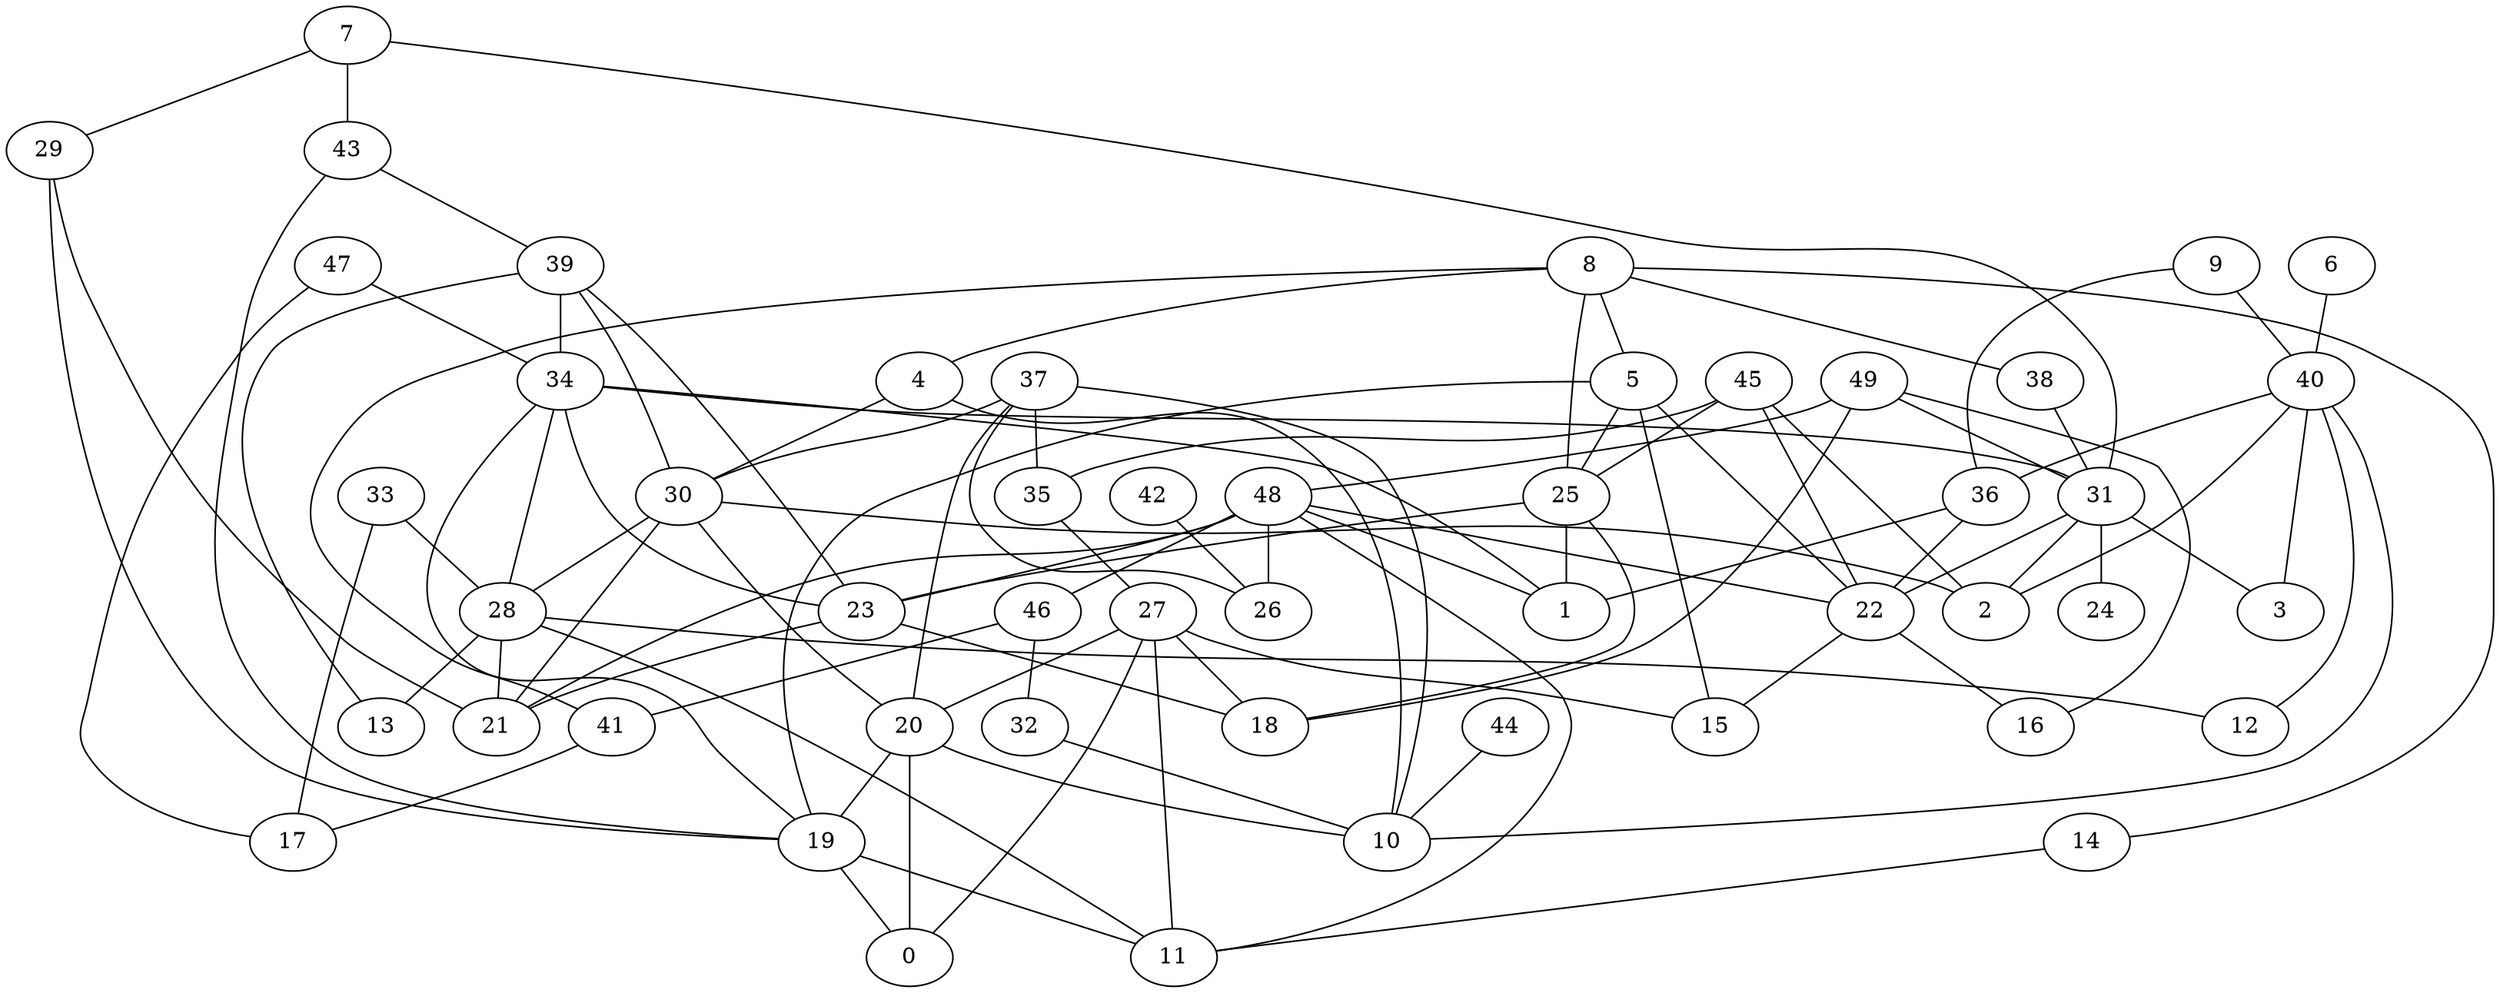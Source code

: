 digraph GG_graph {

subgraph G_graph {
edge [color = black]
"29" -> "19" [dir = none]
"35" -> "27" [dir = none]
"27" -> "20" [dir = none]
"46" -> "41" [dir = none]
"38" -> "31" [dir = none]
"20" -> "0" [dir = none]
"20" -> "10" [dir = none]
"4" -> "10" [dir = none]
"43" -> "39" [dir = none]
"47" -> "17" [dir = none]
"47" -> "34" [dir = none]
"36" -> "22" [dir = none]
"5" -> "19" [dir = none]
"5" -> "15" [dir = none]
"5" -> "25" [dir = none]
"25" -> "1" [dir = none]
"25" -> "18" [dir = none]
"25" -> "23" [dir = none]
"37" -> "26" [dir = none]
"37" -> "30" [dir = none]
"32" -> "10" [dir = none]
"39" -> "30" [dir = none]
"48" -> "22" [dir = none]
"48" -> "23" [dir = none]
"48" -> "21" [dir = none]
"48" -> "11" [dir = none]
"33" -> "28" [dir = none]
"22" -> "16" [dir = none]
"9" -> "40" [dir = none]
"28" -> "13" [dir = none]
"28" -> "12" [dir = none]
"28" -> "11" [dir = none]
"31" -> "24" [dir = none]
"31" -> "3" [dir = none]
"31" -> "2" [dir = none]
"6" -> "40" [dir = none]
"30" -> "2" [dir = none]
"30" -> "28" [dir = none]
"45" -> "2" [dir = none]
"40" -> "10" [dir = none]
"40" -> "12" [dir = none]
"14" -> "11" [dir = none]
"34" -> "28" [dir = none]
"7" -> "31" [dir = none]
"49" -> "31" [dir = none]
"42" -> "26" [dir = none]
"44" -> "10" [dir = none]
"8" -> "41" [dir = none]
"8" -> "5" [dir = none]
"48" -> "26" [dir = none]
"39" -> "34" [dir = none]
"34" -> "1" [dir = none]
"37" -> "10" [dir = none]
"45" -> "25" [dir = none]
"31" -> "22" [dir = none]
"7" -> "29" [dir = none]
"45" -> "35" [dir = none]
"49" -> "18" [dir = none]
"8" -> "25" [dir = none]
"8" -> "38" [dir = none]
"27" -> "15" [dir = none]
"46" -> "32" [dir = none]
"4" -> "30" [dir = none]
"36" -> "1" [dir = none]
"40" -> "3" [dir = none]
"39" -> "13" [dir = none]
"40" -> "2" [dir = none]
"34" -> "19" [dir = none]
"34" -> "23" [dir = none]
"20" -> "19" [dir = none]
"37" -> "20" [dir = none]
"23" -> "18" [dir = none]
"41" -> "17" [dir = none]
"34" -> "31" [dir = none]
"43" -> "19" [dir = none]
"8" -> "14" [dir = none]
"27" -> "18" [dir = none]
"48" -> "1" [dir = none]
"48" -> "46" [dir = none]
"5" -> "22" [dir = none]
"33" -> "17" [dir = none]
"28" -> "21" [dir = none]
"23" -> "21" [dir = none]
"19" -> "11" [dir = none]
"9" -> "36" [dir = none]
"8" -> "4" [dir = none]
"37" -> "35" [dir = none]
"27" -> "0" [dir = none]
"39" -> "23" [dir = none]
"45" -> "22" [dir = none]
"40" -> "36" [dir = none]
"27" -> "11" [dir = none]
"30" -> "21" [dir = none]
"7" -> "43" [dir = none]
"49" -> "16" [dir = none]
"22" -> "15" [dir = none]
"30" -> "20" [dir = none]
"49" -> "48" [dir = none]
"19" -> "0" [dir = none]
"29" -> "21" [dir = none]
}

}
